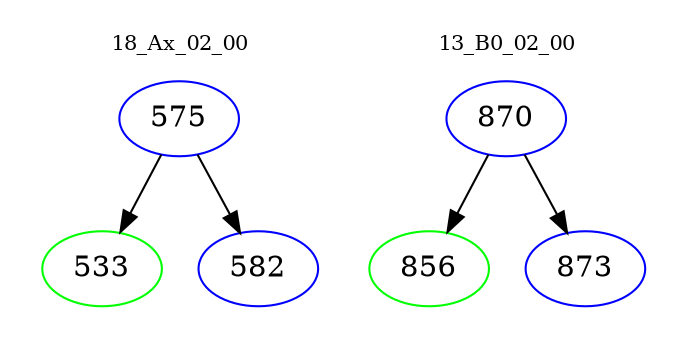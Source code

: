 digraph{
subgraph cluster_0 {
color = white
label = "18_Ax_02_00";
fontsize=10;
T0_575 [label="575", color="blue"]
T0_575 -> T0_533 [color="black"]
T0_533 [label="533", color="green"]
T0_575 -> T0_582 [color="black"]
T0_582 [label="582", color="blue"]
}
subgraph cluster_1 {
color = white
label = "13_B0_02_00";
fontsize=10;
T1_870 [label="870", color="blue"]
T1_870 -> T1_856 [color="black"]
T1_856 [label="856", color="green"]
T1_870 -> T1_873 [color="black"]
T1_873 [label="873", color="blue"]
}
}
